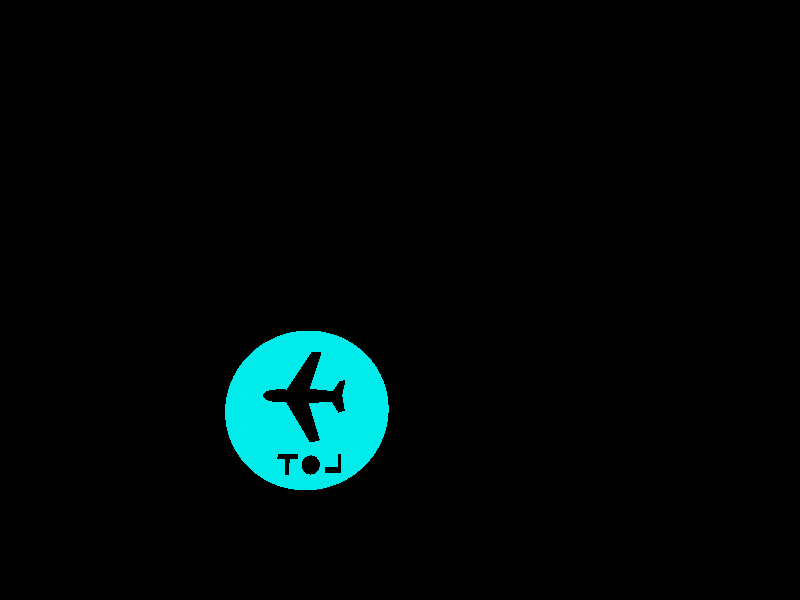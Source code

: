 

/*###################################################################
### This PovRay document was generated by Inkscape
### http://www.inkscape.org
### Created: Tue May 21 19:05:06 2024
### Version: 1.0.2-2 (e86c870879, 2021-01-15)
#####################################################################
### NOTES:
### ============
### POVRay information can be found at
### http://www.povray.org
###
### The 'AllShapes' objects at the bottom are provided as a
### preview of how the output would look in a trace.  However,
### the main intent of this file is to provide the individual
### shapes for inclusion in a POV project.
###
### For an example of how to use this file, look at
### share/examples/istest.pov
###
### If you have any problems with this output, please see the
### Inkscape project at http://www.inkscape.org, or visit
### the #inkscape channel on irc.freenode.net . 
###
###################################################################*/


/*###################################################################
##   Exports in this file
##==========================
##    Shapes   : 5
##    Segments : 43
##    Nodes    : 344
###################################################################*/



/*###################################################
### PRISM:  path10
###################################################*/
#declare path10 = prism {
    linear_sweep
    bezier_spline
    1.0, //top
    -1.0, //bottom
    28 //nr points
    /*   0*/ <909.24977885, 497.61746290>, <909.24977885, 600.48142634>, <866.94162108, 699.13234948>, <791.63261730, 771.86815555>,
    /*   1*/ <791.63261730, 771.86815555>, <716.32361352, 844.60396163>, <614.18268536, 885.46651199>, <507.67967083, 885.46651199>,
    /*   2*/ <507.67967083, 885.46651199>, <401.17665630, 885.46651199>, <299.03572813, 844.60396163>, <223.72672436, 771.86815555>,
    /*   3*/ <223.72672436, 771.86815555>, <148.41772058, 699.13234948>, <106.10956281, 600.48142634>, <106.10956281, 497.61746290>,
    /*   4*/ <106.10956281, 497.61746290>, <106.10956281, 283.41434794>, <285.89862426, 109.76841382>, <507.67967083, 109.76841382>,
    /*   5*/ <507.67967083, 109.76841382>, <614.18268536, 109.76841382>, <716.32361352, 150.63096417>, <791.63261730, 223.36677025>,
    /*   6*/ <791.63261730, 223.36677025>, <866.94162108, 296.10257632>, <909.24977885, 394.75349946>, <909.24977885, 497.61746290>
}
#declare path10_MIN_X    = 106.10956281;
#declare path10_CENTER_X = 507.67967083;
#declare path10_MAX_X    = 909.24977885;
#declare path10_WIDTH    = 803.14021604;
#declare path10_MIN_Y    = 109.76841382;
#declare path10_CENTER_Y = 497.61746290;
#declare path10_MAX_Y    = 885.46651199;
#declare path10_HEIGHT   = 775.69809817;
#declare path10_COLOR    = rgbf <0.00000000, 0.83137256, 0.81176472, 0.23387098>;
/*###################################################
### end path10
###################################################*/



/*###################################################
### PRISM:  path849
###################################################*/
#declare path849 = prism {
    linear_sweep
    bezier_spline
    1.0, //top
    -1.0, //bottom
    64 //nr points
    /*   0*/ <723.78346739, 430.49734086>, <722.82777604, 392.96496873>, <609.57438248, 401.83374365>, <609.57438248, 401.83374365>,
    /*   1*/ <609.57438248, 401.83374365>, <609.57438248, 401.83374365>, <487.35077149, 214.56459105>, <487.35077149, 214.56459105>,
    /*   2*/ <487.35077149, 214.56459105>, <487.35077149, 214.56459105>, <439.26274569, 216.47551265>, <439.26274569, 216.47551265>,
    /*   3*/ <439.26274569, 216.47551265>, <439.26274569, 216.47551265>, <495.36537317, 398.01192312>, <495.36537317, 398.01192312>,
    /*   4*/ <495.36537317, 398.01192312>, <495.36537317, 398.01192312>, <381.15640165, 409.47738469>, <381.15640165, 409.47738469>,
    /*   5*/ <381.15640165, 409.47738469>, <381.15640165, 409.47738469>, <347.09407051, 359.79374060>, <347.09407051, 359.79374060>,
    /*   6*/ <347.09407051, 359.79374060>, <347.09407051, 359.79374060>, <319.04275300, 355.97188228>, <319.04275300, 355.97188228>,
    /*   7*/ <319.04275300, 355.97188228>, <319.04275300, 355.97188228>, <335.07206217, 430.49734086>, <335.07206217, 430.49734086>,
    /*   8*/ <335.07206217, 430.49734086>, <335.07206217, 430.49734086>, <321.04635239, 505.02274652>, <321.04635239, 505.02274652>,
    /*   9*/ <321.04635239, 505.02274652>, <321.04635239, 505.02274652>, <353.10506902, 514.57731672>, <353.10506902, 514.57731672>,
    /*  10*/ <353.10506902, 514.57731672>, <353.10506902, 514.57731672>, <385.16375918, 462.98275859>, <385.16375918, 462.98275859>,
    /*  11*/ <385.16375918, 462.98275859>, <385.16375918, 462.98275859>, <499.37280629, 466.80461690>, <499.37280629, 466.80461690>,
    /*  12*/ <499.37280629, 466.80461690>, <499.37280629, 466.80461690>, <441.26646225, 648.34095935>, <441.26646225, 648.34095935>,
    /*  13*/ <441.26646225, 648.34095935>, <441.26646225, 648.34095935>, <489.35437467, 657.89552955>, <489.35437467, 657.89552955>,
    /*  14*/ <489.35437467, 657.89552955>, <489.35437467, 657.89552955>, <609.57438248, 464.89364995>, <609.57438248, 464.89364995>,
    /*  15*/ <609.57438248, 464.89364995>, <609.57438248, 464.89364995>, <724.75257606, 468.56062323>, <723.78346739, 430.49734086>
}
#declare path849_MIN_X    = 319.04275300;
#declare path849_CENTER_X = 521.41311019;
#declare path849_MAX_X    = 723.78346739;
#declare path849_WIDTH    = 404.74071439;
#declare path849_MIN_Y    = 214.56459105;
#declare path849_CENTER_Y = 436.23006030;
#declare path849_MAX_Y    = 657.89552955;
#declare path849_HEIGHT   = 443.33093850;
#declare path849_COLOR    = rgbf <0.00000000, 0.00000000, 0.00000000, 0.23387098>;
/*###################################################
### end path849
###################################################*/



/*###################################################
### PRISM:  rect839
###################################################*/
#declare rect839 = prism {
    linear_sweep
    bezier_spline
    1.0, //top
    -1.0, //bottom
    32 //nr points
    /*   0*/ <335.42871352, 712.63329402>, <335.42871352, 712.63329402>, <335.42871352, 775.29540504>, <335.42871352, 775.29540504>,
    /*   1*/ <335.42871352, 775.29540504>, <335.42871352, 775.29540504>, <335.42871352, 802.32666208>, <335.42871352, 802.32666208>,
    /*   2*/ <335.42871352, 802.32666208>, <335.42871352, 802.32666208>, <352.62988035, 802.32666208>, <352.62988035, 802.32666208>,
    /*   3*/ <352.62988035, 802.32666208>, <352.62988035, 802.32666208>, <414.06542884, 802.32666208>, <414.06542884, 802.32666208>,
    /*   4*/ <414.06542884, 802.32666208>, <414.06542884, 802.32666208>, <414.06542884, 775.29540504>, <414.06542884, 775.29540504>,
    /*   5*/ <414.06542884, 775.29540504>, <414.06542884, 775.29540504>, <352.62988035, 775.29540504>, <352.62988035, 775.29540504>,
    /*   6*/ <352.62988035, 775.29540504>, <352.62988035, 775.29540504>, <352.62988035, 712.63329402>, <352.62988035, 712.63329402>,
    /*   7*/ <352.62988035, 712.63329402>, <352.62988035, 712.63329402>, <335.42871352, 712.63329402>, <335.42871352, 712.63329402>
}
#declare rect839_MIN_X    = 335.42871352;
#declare rect839_CENTER_X = 374.74707118;
#declare rect839_MAX_X    = 414.06542884;
#declare rect839_WIDTH    = 78.63671532;
#declare rect839_MIN_Y    = 712.63329402;
#declare rect839_CENTER_Y = 757.47997805;
#declare rect839_MAX_Y    = 802.32666208;
#declare rect839_HEIGHT   = 89.69336806;
#declare rect839_COLOR    = rgbf <0.00000000, 0.00000000, 0.00000000, 0.25806400>;
/*###################################################
### end rect839
###################################################*/



/*###################################################
### PRISM:  path843
###################################################*/
#declare path843 = prism {
    linear_sweep
    bezier_spline
    1.0, //top
    -1.0, //bottom
    16 //nr points
    /*   0*/ <528.33169799, 765.46663012>, <528.33169799, 790.57411610>, <508.52814884, 810.92775021>, <484.09924389, 810.92773305>,
    /*   1*/ <484.09924389, 810.92773305>, <459.67035371, 810.92772876>, <439.86682759, 790.57410093>, <439.86682759, 765.46663012>,
    /*   2*/ <439.86682759, 765.46663012>, <439.86682759, 740.35915930>, <459.67035371, 720.00553147>, <484.09924389, 720.00552718>,
    /*   3*/ <484.09924389, 720.00552718>, <508.52814884, 720.00551002>, <528.33169799, 740.35914413>, <528.33169799, 765.46663012>
}
#declare path843_MIN_X    = 439.86682759;
#declare path843_CENTER_X = 484.09926279;
#declare path843_MAX_X    = 528.33169799;
#declare path843_WIDTH    = 88.46487041;
#declare path843_MIN_Y    = 720.00552718;
#declare path843_CENTER_Y = 765.46663012;
#declare path843_MAX_Y    = 810.92773305;
#declare path843_HEIGHT   = 90.92220587;
#declare path843_COLOR    = rgbf <0.00000000, 0.00000000, 0.00000000, 0.25806400>;
/*###################################################
### end path843
###################################################*/



/*###################################################
### PRISM:  rect845
###################################################*/
#declare rect845 = prism {
    linear_sweep
    bezier_spline
    1.0, //top
    -1.0, //bottom
    32 //nr points
    /*   0*/ <547.99087305, 715.09180114>, <547.99087305, 715.09180114>, <547.99087305, 738.43556206>, <547.99087305, 738.43556206>,
    /*   1*/ <547.99087305, 738.43556206>, <547.99087305, 738.43556206>, <587.30922315, 738.43556206>, <587.30922315, 738.43556206>,
    /*   2*/ <587.30922315, 738.43556206>, <587.30922315, 738.43556206>, <587.30922315, 810.92773305>, <587.30922315, 810.92773305>,
    /*   3*/ <587.30922315, 810.92773305>, <587.30922315, 810.92773305>, <608.19595097, 810.92773305>, <608.19595097, 810.92773305>,
    /*   4*/ <608.19595097, 810.92773305>, <608.19595097, 810.92773305>, <608.19595097, 738.43556206>, <608.19595097, 738.43556206>,
    /*   5*/ <608.19595097, 738.43556206>, <608.19595097, 738.43556206>, <646.28580342, 738.43556206>, <646.28580342, 738.43556206>,
    /*   6*/ <646.28580342, 738.43556206>, <646.28580342, 738.43556206>, <646.28580342, 715.09180114>, <646.28580342, 715.09180114>,
    /*   7*/ <646.28580342, 715.09180114>, <646.28580342, 715.09180114>, <547.99087305, 715.09180114>, <547.99087305, 715.09180114>
}
#declare rect845_MIN_X    = 547.99087305;
#declare rect845_CENTER_X = 597.13833823;
#declare rect845_MAX_X    = 646.28580342;
#declare rect845_WIDTH    = 98.29493037;
#declare rect845_MIN_Y    = 715.09180114;
#declare rect845_CENTER_Y = 763.00976709;
#declare rect845_MAX_Y    = 810.92773305;
#declare rect845_HEIGHT   = 95.83593192;
#declare rect845_COLOR    = rgbf <0.00000000, 0.00000000, 0.00000000, 0.25806400>;
/*###################################################
### end rect845
###################################################*/



/*###################################################
### UNION OF ALL SHAPES IN DOCUMENT
###################################################*/


/**
 * Allow the user to redefine the finish{}
 * by declaring it before #including this file
 */
#ifndef (AllShapes_Finish)
#declare AllShapes_Finish = finish {
    phong 0.5
    reflection 0.3
    specular 0.5
}
#end


#declare AllShapes = union {
    object { path10
        texture { 
            pigment { rgbf <0.00000000, 0.83137256, 0.81176472, 0.23387098> }
            finish { AllShapes_Finish }
            } 
        } 
    object { path849
        texture { 
            pigment { rgbf <0.00000000, 0.00000000, 0.00000000, 0.23387098> }
            finish { AllShapes_Finish }
            } 
        } 
    object { rect839
        texture { 
            pigment { rgbf <0.00000000, 0.00000000, 0.00000000, 0.25806400> }
            finish { AllShapes_Finish }
            } 
        } 
    object { path843
        texture { 
            pigment { rgbf <0.00000000, 0.00000000, 0.00000000, 0.25806400> }
            finish { AllShapes_Finish }
            } 
        } 
    object { rect845
        texture { 
            pigment { rgbf <0.00000000, 0.00000000, 0.00000000, 0.25806400> }
            finish { AllShapes_Finish }
            } 
        } 
}



/*#### Same union, but with Z-diffs (actually Y in pov) ####*/


/**
 * Allow the user to redefine the Z-Increment
 */
#ifndef (AllShapes_Z_Increment)
#declare AllShapes_Z_Increment = 0.04000000;
#end

#declare AllShapes_Z_Scale = 1.0;


#declare AllShapes_Z = union {
    object { path10
        texture { 
            pigment { rgbf <0.00000000, 0.83137256, 0.81176472, 0.23387098> }
            finish { AllShapes_Finish }
            } 
        scale <1, AllShapes_Z_Scale, 1>
        } 
#declare AllShapes_Z_Scale = AllShapes_Z_Scale + AllShapes_Z_Increment;

    object { path849
        texture { 
            pigment { rgbf <0.00000000, 0.00000000, 0.00000000, 0.23387098> }
            finish { AllShapes_Finish }
            } 
        scale <1, AllShapes_Z_Scale, 1>
        } 
#declare AllShapes_Z_Scale = AllShapes_Z_Scale + AllShapes_Z_Increment;

    object { rect839
        texture { 
            pigment { rgbf <0.00000000, 0.00000000, 0.00000000, 0.25806400> }
            finish { AllShapes_Finish }
            } 
        scale <1, AllShapes_Z_Scale, 1>
        } 
#declare AllShapes_Z_Scale = AllShapes_Z_Scale + AllShapes_Z_Increment;

    object { path843
        texture { 
            pigment { rgbf <0.00000000, 0.00000000, 0.00000000, 0.25806400> }
            finish { AllShapes_Finish }
            } 
        scale <1, AllShapes_Z_Scale, 1>
        } 
#declare AllShapes_Z_Scale = AllShapes_Z_Scale + AllShapes_Z_Increment;

    object { rect845
        texture { 
            pigment { rgbf <0.00000000, 0.00000000, 0.00000000, 0.25806400> }
            finish { AllShapes_Finish }
            } 
        scale <1, AllShapes_Z_Scale, 1>
        } 
#declare AllShapes_Z_Scale = AllShapes_Z_Scale + AllShapes_Z_Increment;

}
#declare AllShapes_MIN_X    = 106.10956281;
#declare AllShapes_CENTER_X = 507.67967083;
#declare AllShapes_MAX_X    = 909.24977885;
#declare AllShapes_WIDTH    = 803.14021604;
#declare AllShapes_MIN_Y    = 109.76841382;
#declare AllShapes_CENTER_Y = 497.61746290;
#declare AllShapes_MAX_Y    = 885.46651199;
#declare AllShapes_HEIGHT   = 775.69809817;
/*##############################################
### end AllShapes
##############################################*/




/*###################################################################
### E N D    F I L E
###################################################################*/
#declare AllShapes_CENTER_X = 100; 
#declare AllShapes_CENTER_Y = 100; 

// Background color
background {
  color rgb <0, 0, 0>
}

// Light sources
light_source {
  <0, 40, 0>         
  color rgb <1, 1, 1>   
}                                  

light_source {
  <AllShapes_CENTER_X/2, 120, AllShapes_CENTER_Y> 
  color rgb <1, 1, 1>/3  
}                        

light_source {
  <AllShapes_CENTER_X/2, 100, AllShapes_CENTER_Y/2> 
  color rgb <1, 1, 1>/3   
}  

// Additional light focused on the airplane
light_source {
  <AllShapes_CENTER_X, 200, AllShapes_CENTER_Y> 
  color rgb <1, 1, 1>   
}

// Camera settings
camera {
  perspective
  location  <100, 2000, 280>
  look_at   <AllShapes_CENTER_X, -100, AllShapes_CENTER_Y/4>      
}

// Texture for the logo
#declare BlackAndWhiteTexture = texture {
  pigment { color rgb <1, 1, 1> }            
  finish { ambient 0.1 diffuse 0.9 } 
}                                   

// Logo object with animation
object {
  AllShapes_Z
  //translation
  translate <AllShapes_CENTER_X, 0,AllShapes_CENTER_X>
  rotate <0, 0, 360*clock> //rotation
  texture { BlackAndWhiteTexture }         
  scale <1, 1, 1>/1.5
  // Render the interior of the logo as transparent
  interior { ior 1.0 }
  hollow
}

//settings for animation
global_settings {
  assumed_gamma 1.0
} 

